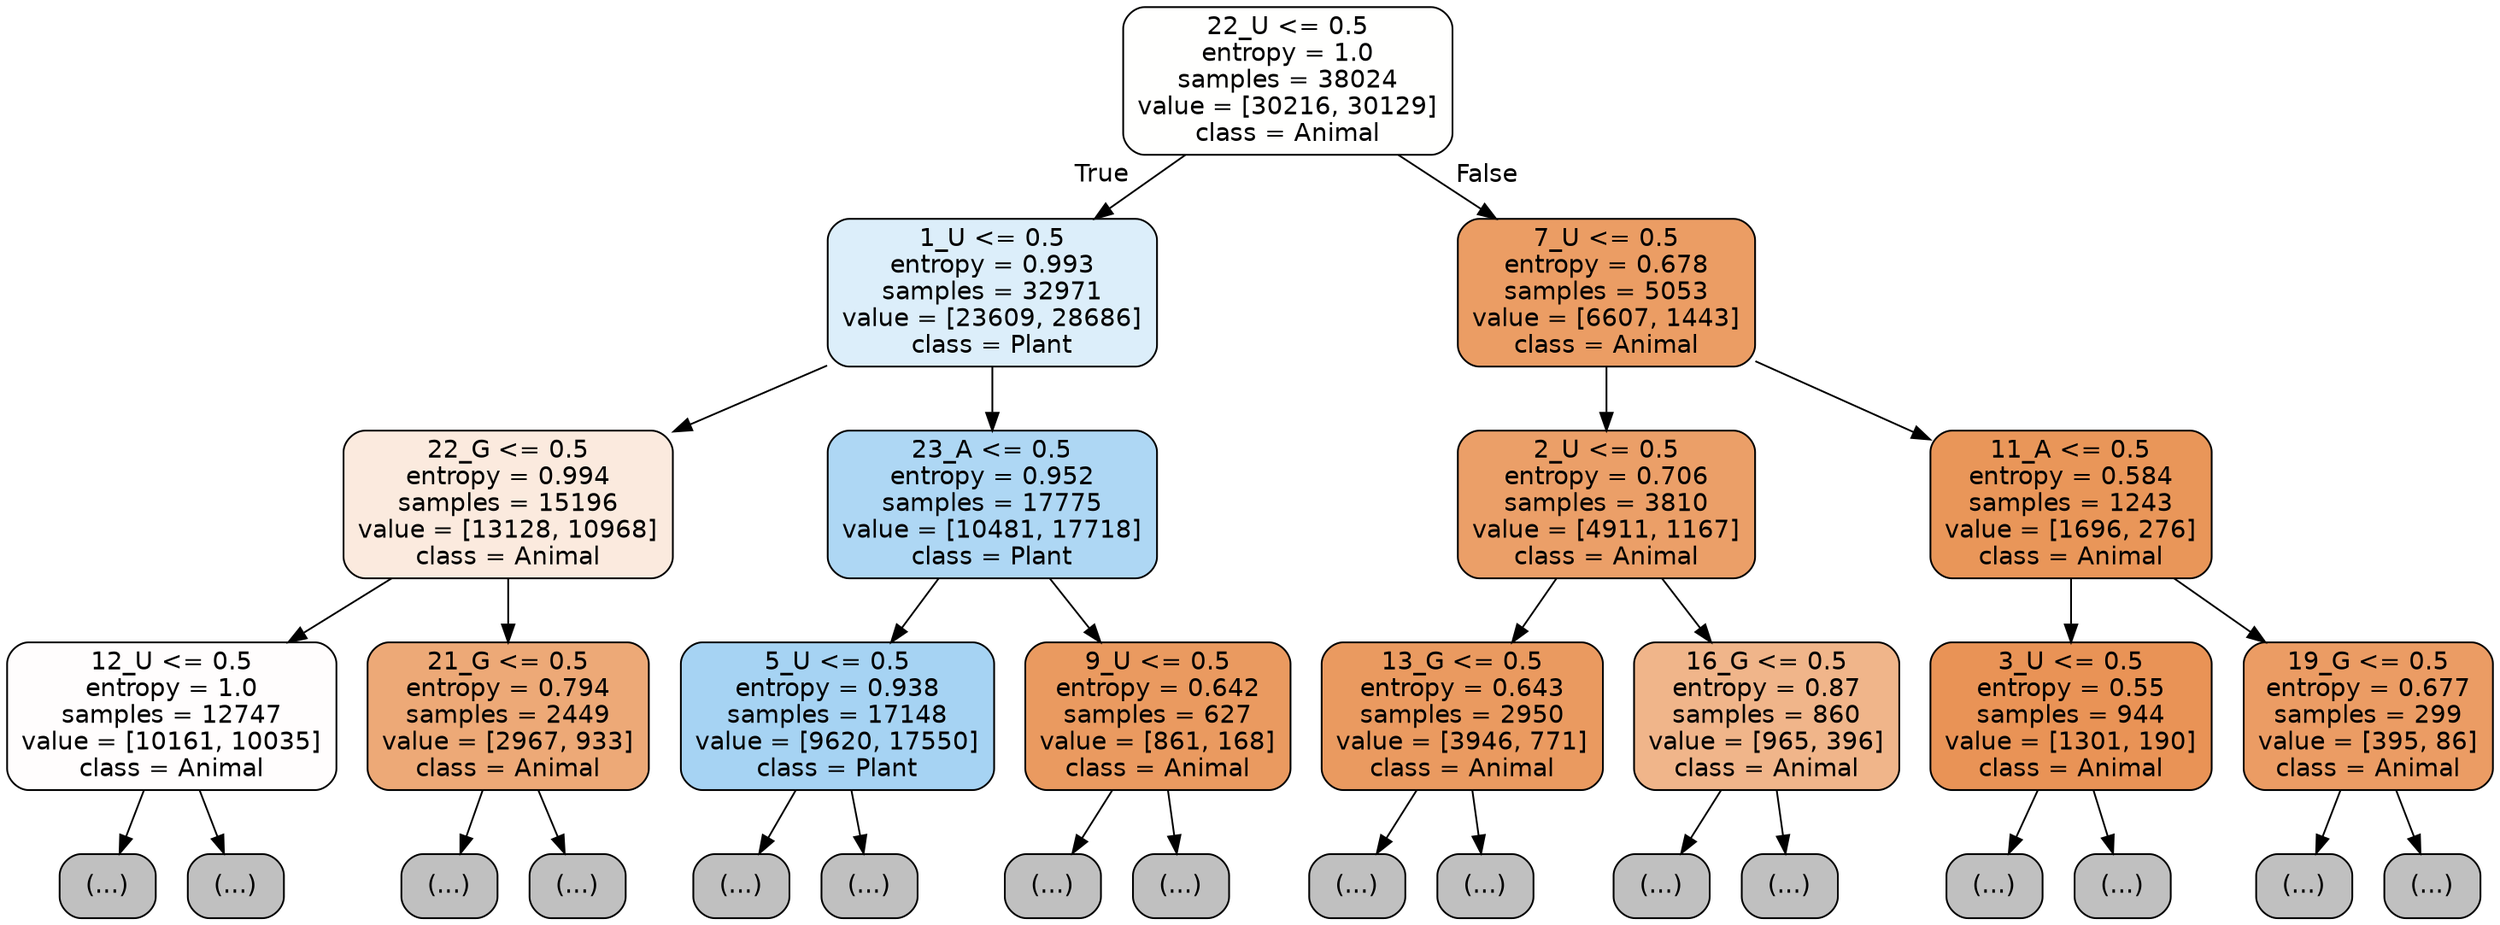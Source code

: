 digraph Tree {
node [shape=box, style="filled, rounded", color="black", fontname="helvetica"] ;
edge [fontname="helvetica"] ;
0 [label="22_U <= 0.5\nentropy = 1.0\nsamples = 38024\nvalue = [30216, 30129]\nclass = Animal", fillcolor="#fffffe"] ;
1 [label="1_U <= 0.5\nentropy = 0.993\nsamples = 32971\nvalue = [23609, 28686]\nclass = Plant", fillcolor="#dceefa"] ;
0 -> 1 [labeldistance=2.5, labelangle=45, headlabel="True"] ;
2 [label="22_G <= 0.5\nentropy = 0.994\nsamples = 15196\nvalue = [13128, 10968]\nclass = Animal", fillcolor="#fbeade"] ;
1 -> 2 ;
3 [label="12_U <= 0.5\nentropy = 1.0\nsamples = 12747\nvalue = [10161, 10035]\nclass = Animal", fillcolor="#fffdfd"] ;
2 -> 3 ;
4 [label="(...)", fillcolor="#C0C0C0"] ;
3 -> 4 ;
5277 [label="(...)", fillcolor="#C0C0C0"] ;
3 -> 5277 ;
7230 [label="21_G <= 0.5\nentropy = 0.794\nsamples = 2449\nvalue = [2967, 933]\nclass = Animal", fillcolor="#eda977"] ;
2 -> 7230 ;
7231 [label="(...)", fillcolor="#C0C0C0"] ;
7230 -> 7231 ;
7980 [label="(...)", fillcolor="#C0C0C0"] ;
7230 -> 7980 ;
8355 [label="23_A <= 0.5\nentropy = 0.952\nsamples = 17775\nvalue = [10481, 17718]\nclass = Plant", fillcolor="#aed7f4"] ;
1 -> 8355 ;
8356 [label="5_U <= 0.5\nentropy = 0.938\nsamples = 17148\nvalue = [9620, 17550]\nclass = Plant", fillcolor="#a6d3f3"] ;
8355 -> 8356 ;
8357 [label="(...)", fillcolor="#C0C0C0"] ;
8356 -> 8357 ;
12936 [label="(...)", fillcolor="#C0C0C0"] ;
8356 -> 12936 ;
14511 [label="9_U <= 0.5\nentropy = 0.642\nsamples = 627\nvalue = [861, 168]\nclass = Animal", fillcolor="#ea9a60"] ;
8355 -> 14511 ;
14512 [label="(...)", fillcolor="#C0C0C0"] ;
14511 -> 14512 ;
14701 [label="(...)", fillcolor="#C0C0C0"] ;
14511 -> 14701 ;
14774 [label="7_U <= 0.5\nentropy = 0.678\nsamples = 5053\nvalue = [6607, 1443]\nclass = Animal", fillcolor="#eb9d64"] ;
0 -> 14774 [labeldistance=2.5, labelangle=-45, headlabel="False"] ;
14775 [label="2_U <= 0.5\nentropy = 0.706\nsamples = 3810\nvalue = [4911, 1167]\nclass = Animal", fillcolor="#eb9f68"] ;
14774 -> 14775 ;
14776 [label="13_G <= 0.5\nentropy = 0.643\nsamples = 2950\nvalue = [3946, 771]\nclass = Animal", fillcolor="#ea9a60"] ;
14775 -> 14776 ;
14777 [label="(...)", fillcolor="#C0C0C0"] ;
14776 -> 14777 ;
15502 [label="(...)", fillcolor="#C0C0C0"] ;
14776 -> 15502 ;
15805 [label="16_G <= 0.5\nentropy = 0.87\nsamples = 860\nvalue = [965, 396]\nclass = Animal", fillcolor="#f0b58a"] ;
14775 -> 15805 ;
15806 [label="(...)", fillcolor="#C0C0C0"] ;
15805 -> 15806 ;
16119 [label="(...)", fillcolor="#C0C0C0"] ;
15805 -> 16119 ;
16238 [label="11_A <= 0.5\nentropy = 0.584\nsamples = 1243\nvalue = [1696, 276]\nclass = Animal", fillcolor="#e99659"] ;
14774 -> 16238 ;
16239 [label="3_U <= 0.5\nentropy = 0.55\nsamples = 944\nvalue = [1301, 190]\nclass = Animal", fillcolor="#e99356"] ;
16238 -> 16239 ;
16240 [label="(...)", fillcolor="#C0C0C0"] ;
16239 -> 16240 ;
16549 [label="(...)", fillcolor="#C0C0C0"] ;
16239 -> 16549 ;
16628 [label="19_G <= 0.5\nentropy = 0.677\nsamples = 299\nvalue = [395, 86]\nclass = Animal", fillcolor="#eb9c64"] ;
16238 -> 16628 ;
16629 [label="(...)", fillcolor="#C0C0C0"] ;
16628 -> 16629 ;
16716 [label="(...)", fillcolor="#C0C0C0"] ;
16628 -> 16716 ;
}